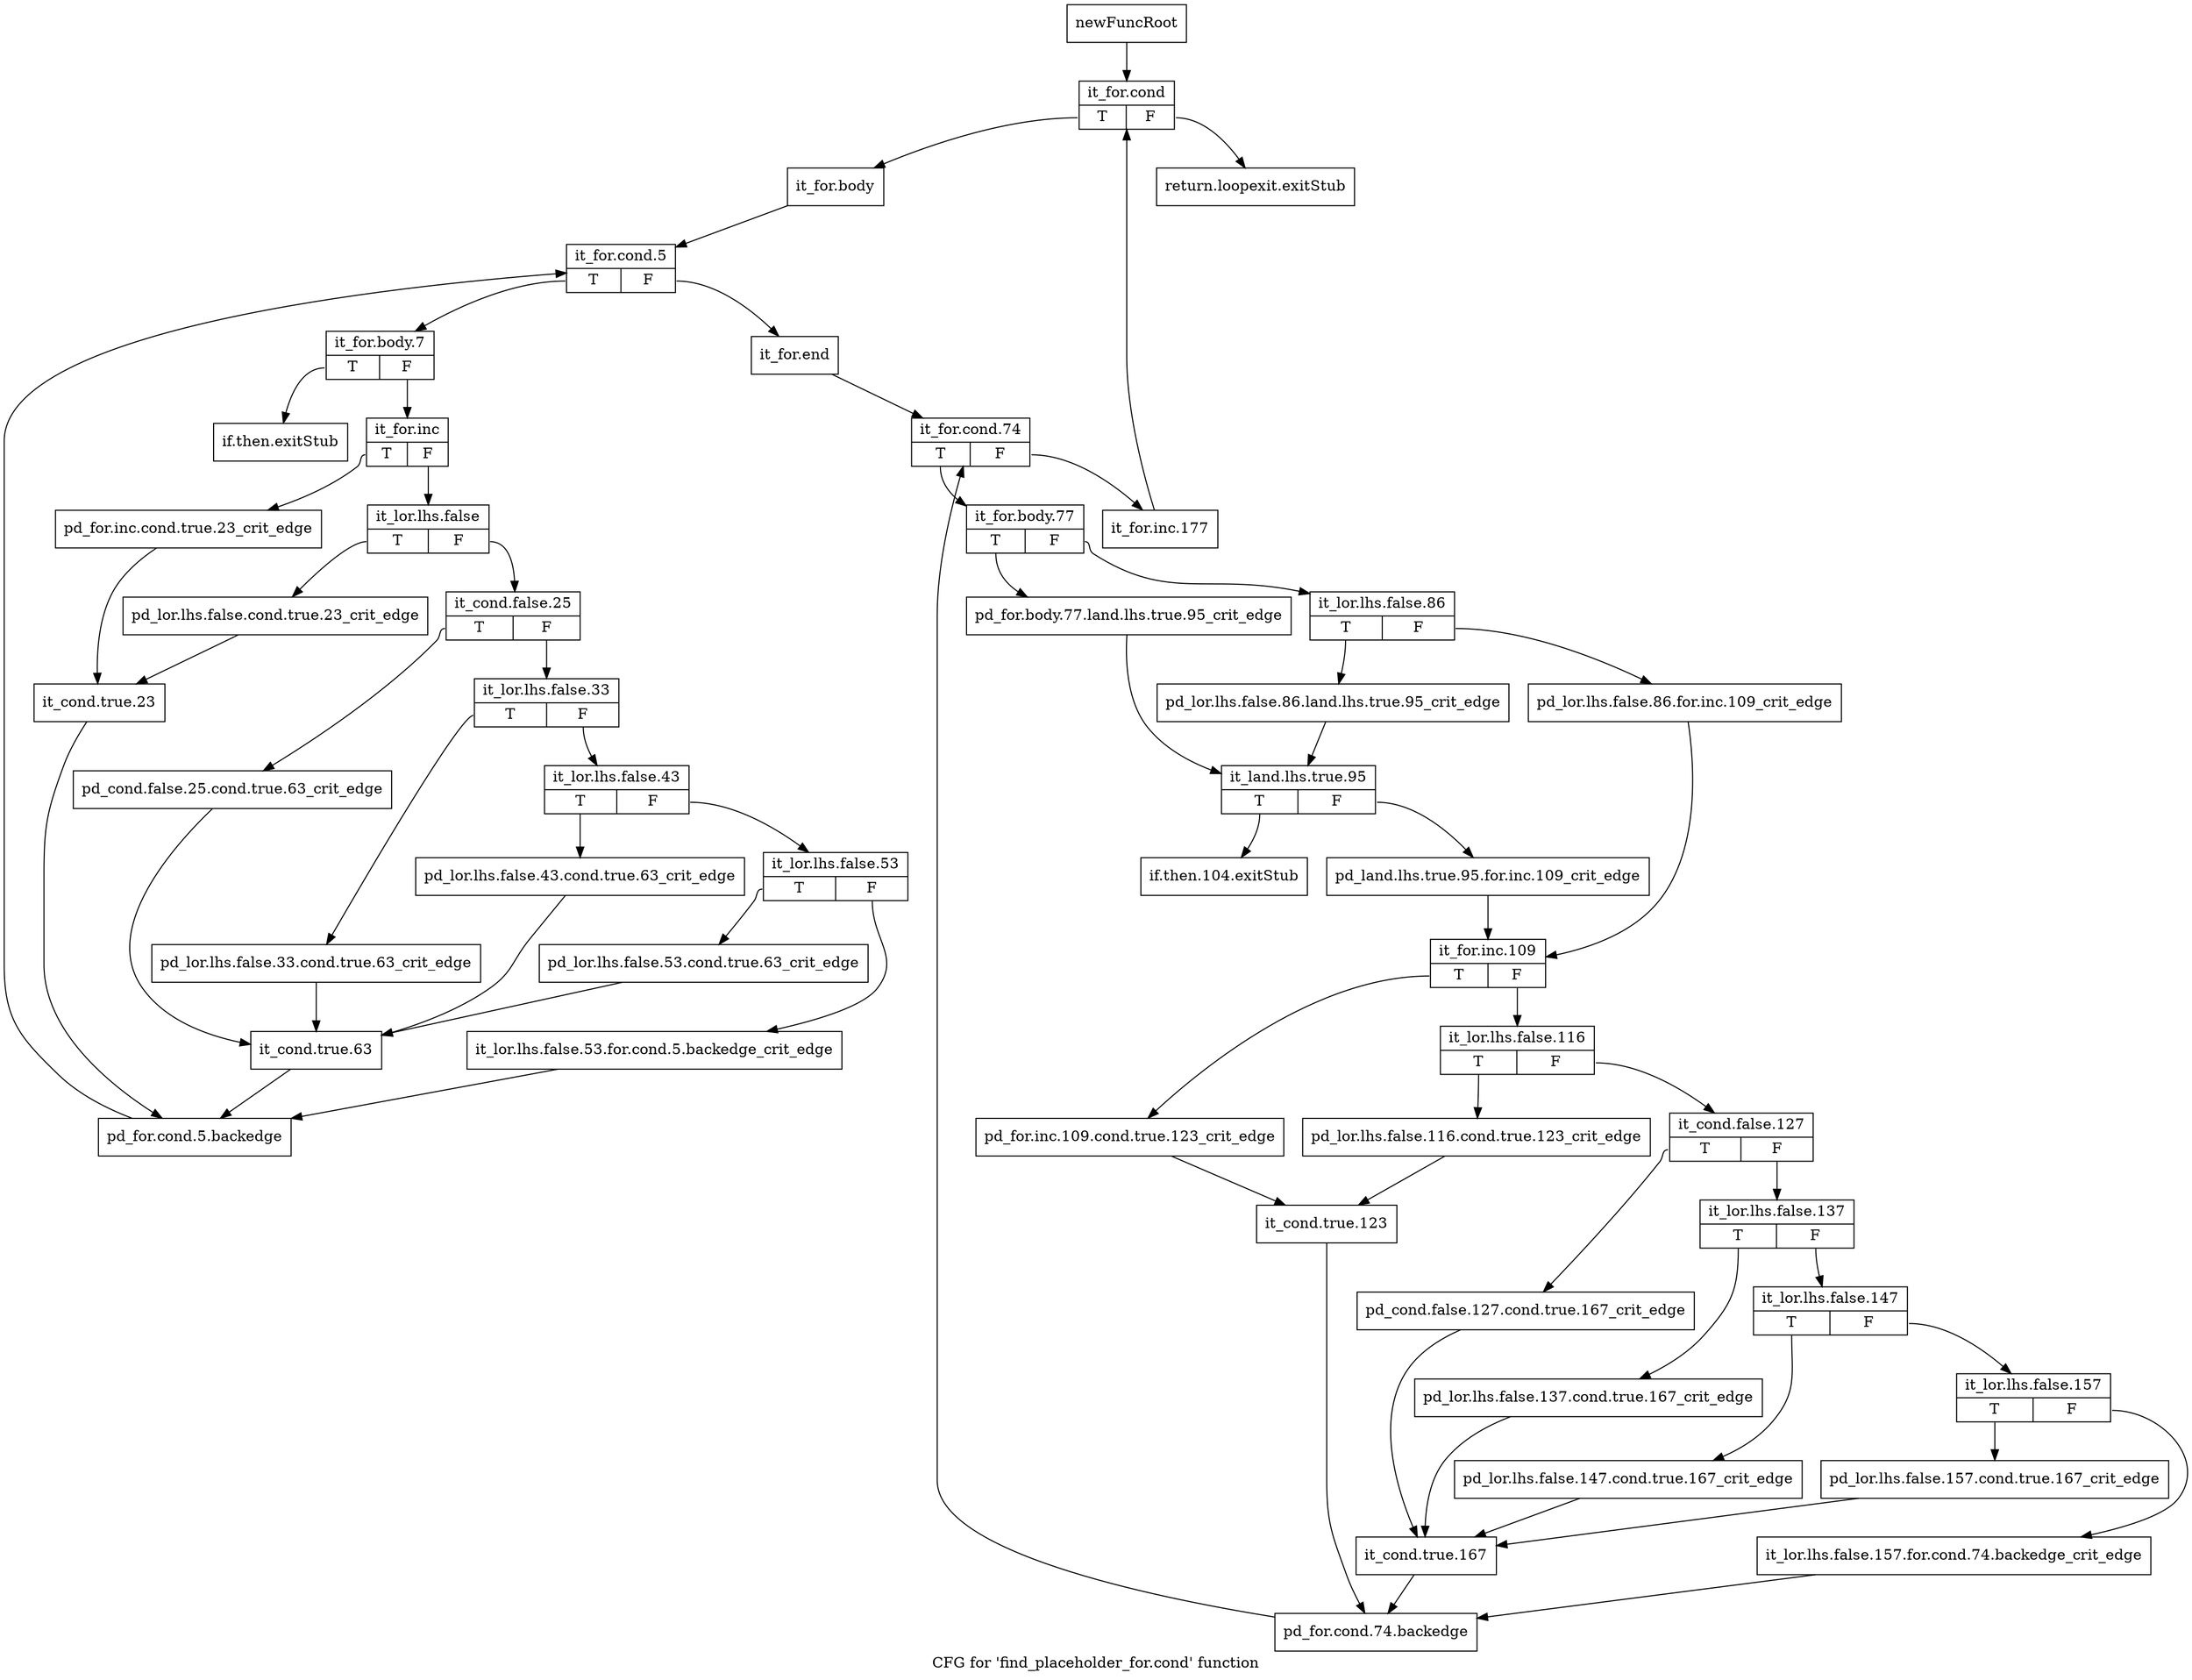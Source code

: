 digraph "CFG for 'find_placeholder_for.cond' function" {
	label="CFG for 'find_placeholder_for.cond' function";

	Node0xad94350 [shape=record,label="{newFuncRoot}"];
	Node0xad94350 -> Node0xad9efb0;
	Node0xad9eec0 [shape=record,label="{return.loopexit.exitStub}"];
	Node0xad9ef10 [shape=record,label="{if.then.104.exitStub}"];
	Node0xad9ef60 [shape=record,label="{if.then.exitStub}"];
	Node0xad9efb0 [shape=record,label="{it_for.cond|{<s0>T|<s1>F}}"];
	Node0xad9efb0:s0 -> Node0xad9f000;
	Node0xad9efb0:s1 -> Node0xad9eec0;
	Node0xad9f000 [shape=record,label="{it_for.body}"];
	Node0xad9f000 -> Node0xad9f050;
	Node0xad9f050 [shape=record,label="{it_for.cond.5|{<s0>T|<s1>F}}"];
	Node0xad9f050:s0 -> Node0xada1bb0;
	Node0xad9f050:s1 -> Node0xad9f0a0;
	Node0xad9f0a0 [shape=record,label="{it_for.end}"];
	Node0xad9f0a0 -> Node0xad9f0f0;
	Node0xad9f0f0 [shape=record,label="{it_for.cond.74|{<s0>T|<s1>F}}"];
	Node0xad9f0f0:s0 -> Node0xad9f190;
	Node0xad9f0f0:s1 -> Node0xad9f140;
	Node0xad9f140 [shape=record,label="{it_for.inc.177}"];
	Node0xad9f140 -> Node0xad9efb0;
	Node0xad9f190 [shape=record,label="{it_for.body.77|{<s0>T|<s1>F}}"];
	Node0xad9f190:s0 -> Node0xad9f2d0;
	Node0xad9f190:s1 -> Node0xad9f1e0;
	Node0xad9f1e0 [shape=record,label="{it_lor.lhs.false.86|{<s0>T|<s1>F}}"];
	Node0xad9f1e0:s0 -> Node0xad9f280;
	Node0xad9f1e0:s1 -> Node0xad9f230;
	Node0xad9f230 [shape=record,label="{pd_lor.lhs.false.86.for.inc.109_crit_edge}"];
	Node0xad9f230 -> Node0xad9f3c0;
	Node0xad9f280 [shape=record,label="{pd_lor.lhs.false.86.land.lhs.true.95_crit_edge}"];
	Node0xad9f280 -> Node0xad9f320;
	Node0xad9f2d0 [shape=record,label="{pd_for.body.77.land.lhs.true.95_crit_edge}"];
	Node0xad9f2d0 -> Node0xad9f320;
	Node0xad9f320 [shape=record,label="{it_land.lhs.true.95|{<s0>T|<s1>F}}"];
	Node0xad9f320:s0 -> Node0xad9ef10;
	Node0xad9f320:s1 -> Node0xad9f370;
	Node0xad9f370 [shape=record,label="{pd_land.lhs.true.95.for.inc.109_crit_edge}"];
	Node0xad9f370 -> Node0xad9f3c0;
	Node0xad9f3c0 [shape=record,label="{it_for.inc.109|{<s0>T|<s1>F}}"];
	Node0xad9f3c0:s0 -> Node0xada1ac0;
	Node0xad9f3c0:s1 -> Node0xad9f410;
	Node0xad9f410 [shape=record,label="{it_lor.lhs.false.116|{<s0>T|<s1>F}}"];
	Node0xad9f410:s0 -> Node0xada1a70;
	Node0xad9f410:s1 -> Node0xada1750;
	Node0xada1750 [shape=record,label="{it_cond.false.127|{<s0>T|<s1>F}}"];
	Node0xada1750:s0 -> Node0xada19d0;
	Node0xada1750:s1 -> Node0xada17a0;
	Node0xada17a0 [shape=record,label="{it_lor.lhs.false.137|{<s0>T|<s1>F}}"];
	Node0xada17a0:s0 -> Node0xada1980;
	Node0xada17a0:s1 -> Node0xada17f0;
	Node0xada17f0 [shape=record,label="{it_lor.lhs.false.147|{<s0>T|<s1>F}}"];
	Node0xada17f0:s0 -> Node0xada1930;
	Node0xada17f0:s1 -> Node0xada1840;
	Node0xada1840 [shape=record,label="{it_lor.lhs.false.157|{<s0>T|<s1>F}}"];
	Node0xada1840:s0 -> Node0xada18e0;
	Node0xada1840:s1 -> Node0xada1890;
	Node0xada1890 [shape=record,label="{it_lor.lhs.false.157.for.cond.74.backedge_crit_edge}"];
	Node0xada1890 -> Node0xada1b60;
	Node0xada18e0 [shape=record,label="{pd_lor.lhs.false.157.cond.true.167_crit_edge}"];
	Node0xada18e0 -> Node0xada1a20;
	Node0xada1930 [shape=record,label="{pd_lor.lhs.false.147.cond.true.167_crit_edge}"];
	Node0xada1930 -> Node0xada1a20;
	Node0xada1980 [shape=record,label="{pd_lor.lhs.false.137.cond.true.167_crit_edge}"];
	Node0xada1980 -> Node0xada1a20;
	Node0xada19d0 [shape=record,label="{pd_cond.false.127.cond.true.167_crit_edge}"];
	Node0xada19d0 -> Node0xada1a20;
	Node0xada1a20 [shape=record,label="{it_cond.true.167}"];
	Node0xada1a20 -> Node0xada1b60;
	Node0xada1a70 [shape=record,label="{pd_lor.lhs.false.116.cond.true.123_crit_edge}"];
	Node0xada1a70 -> Node0xada1b10;
	Node0xada1ac0 [shape=record,label="{pd_for.inc.109.cond.true.123_crit_edge}"];
	Node0xada1ac0 -> Node0xada1b10;
	Node0xada1b10 [shape=record,label="{it_cond.true.123}"];
	Node0xada1b10 -> Node0xada1b60;
	Node0xada1b60 [shape=record,label="{pd_for.cond.74.backedge}"];
	Node0xada1b60 -> Node0xad9f0f0;
	Node0xada1bb0 [shape=record,label="{it_for.body.7|{<s0>T|<s1>F}}"];
	Node0xada1bb0:s0 -> Node0xad9ef60;
	Node0xada1bb0:s1 -> Node0xada1c00;
	Node0xada1c00 [shape=record,label="{it_for.inc|{<s0>T|<s1>F}}"];
	Node0xada1c00:s0 -> Node0xada2010;
	Node0xada1c00:s1 -> Node0xada1c50;
	Node0xada1c50 [shape=record,label="{it_lor.lhs.false|{<s0>T|<s1>F}}"];
	Node0xada1c50:s0 -> Node0xada1fc0;
	Node0xada1c50:s1 -> Node0xada1ca0;
	Node0xada1ca0 [shape=record,label="{it_cond.false.25|{<s0>T|<s1>F}}"];
	Node0xada1ca0:s0 -> Node0xada1f20;
	Node0xada1ca0:s1 -> Node0xada1cf0;
	Node0xada1cf0 [shape=record,label="{it_lor.lhs.false.33|{<s0>T|<s1>F}}"];
	Node0xada1cf0:s0 -> Node0xada1ed0;
	Node0xada1cf0:s1 -> Node0xada1d40;
	Node0xada1d40 [shape=record,label="{it_lor.lhs.false.43|{<s0>T|<s1>F}}"];
	Node0xada1d40:s0 -> Node0xada1e80;
	Node0xada1d40:s1 -> Node0xada1d90;
	Node0xada1d90 [shape=record,label="{it_lor.lhs.false.53|{<s0>T|<s1>F}}"];
	Node0xada1d90:s0 -> Node0xada1e30;
	Node0xada1d90:s1 -> Node0xada1de0;
	Node0xada1de0 [shape=record,label="{it_lor.lhs.false.53.for.cond.5.backedge_crit_edge}"];
	Node0xada1de0 -> Node0xada20b0;
	Node0xada1e30 [shape=record,label="{pd_lor.lhs.false.53.cond.true.63_crit_edge}"];
	Node0xada1e30 -> Node0xada1f70;
	Node0xada1e80 [shape=record,label="{pd_lor.lhs.false.43.cond.true.63_crit_edge}"];
	Node0xada1e80 -> Node0xada1f70;
	Node0xada1ed0 [shape=record,label="{pd_lor.lhs.false.33.cond.true.63_crit_edge}"];
	Node0xada1ed0 -> Node0xada1f70;
	Node0xada1f20 [shape=record,label="{pd_cond.false.25.cond.true.63_crit_edge}"];
	Node0xada1f20 -> Node0xada1f70;
	Node0xada1f70 [shape=record,label="{it_cond.true.63}"];
	Node0xada1f70 -> Node0xada20b0;
	Node0xada1fc0 [shape=record,label="{pd_lor.lhs.false.cond.true.23_crit_edge}"];
	Node0xada1fc0 -> Node0xada2060;
	Node0xada2010 [shape=record,label="{pd_for.inc.cond.true.23_crit_edge}"];
	Node0xada2010 -> Node0xada2060;
	Node0xada2060 [shape=record,label="{it_cond.true.23}"];
	Node0xada2060 -> Node0xada20b0;
	Node0xada20b0 [shape=record,label="{pd_for.cond.5.backedge}"];
	Node0xada20b0 -> Node0xad9f050;
}
